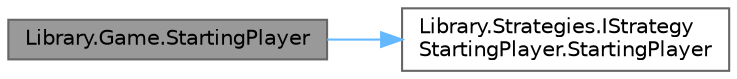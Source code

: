 digraph "Library.Game.StartingPlayer"
{
 // INTERACTIVE_SVG=YES
 // LATEX_PDF_SIZE
  bgcolor="transparent";
  edge [fontname=Helvetica,fontsize=10,labelfontname=Helvetica,labelfontsize=10];
  node [fontname=Helvetica,fontsize=10,shape=box,height=0.2,width=0.4];
  rankdir="LR";
  Node1 [id="Node000001",label="Library.Game.StartingPlayer",height=0.2,width=0.4,color="gray40", fillcolor="grey60", style="filled", fontcolor="black",tooltip="Obtiene un valor aleatorio entre 0 y 1."];
  Node1 -> Node2 [id="edge1_Node000001_Node000002",color="steelblue1",style="solid",tooltip=" "];
  Node2 [id="Node000002",label="Library.Strategies.IStrategy\lStartingPlayer.StartingPlayer",height=0.2,width=0.4,color="grey40", fillcolor="white", style="filled",URL="$interfaceLibrary_1_1Strategies_1_1IStrategyStartingPlayer.html#a522b2c296c6aa06cb8daf5db4472c5ab",tooltip="Este método se encarga de definir como va a funcionar esta estrategia, cada estrategia implementa su ..."];
}
